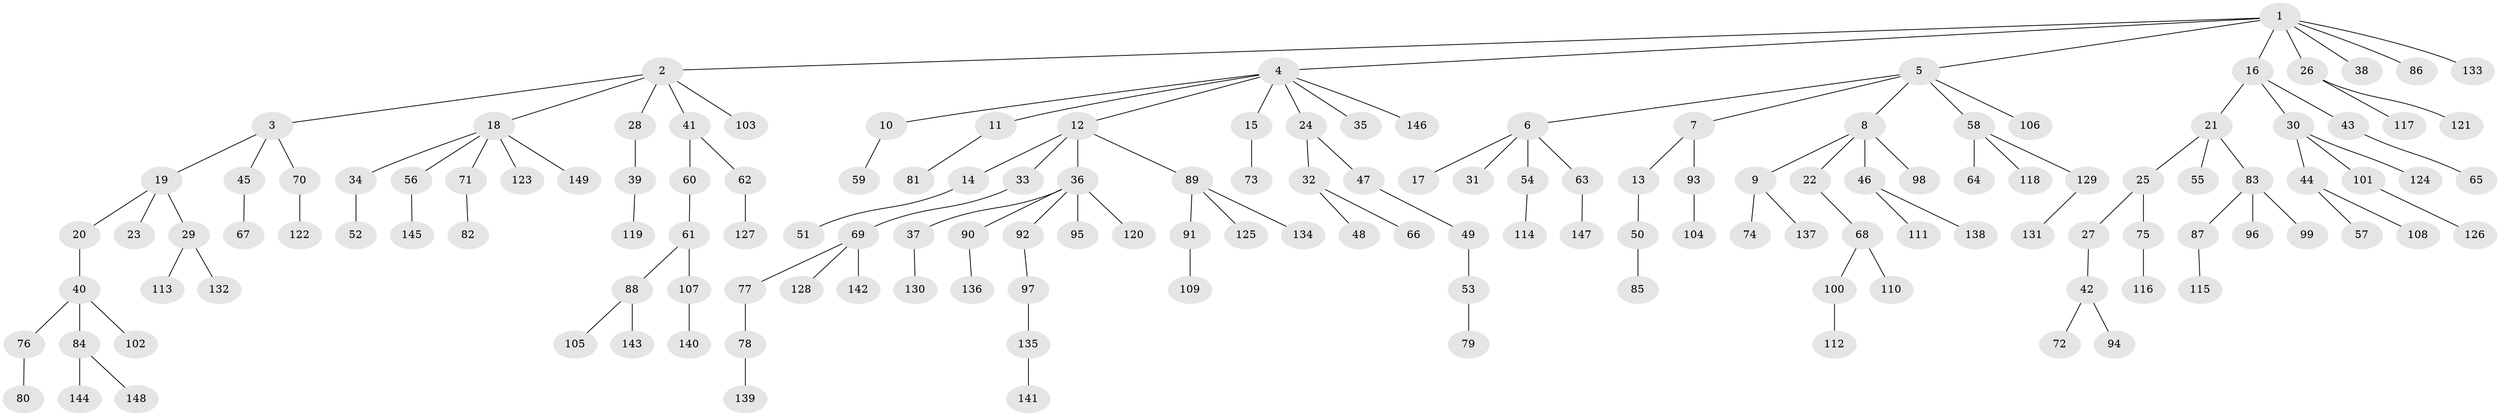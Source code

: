 // coarse degree distribution, {4: 0.05084745762711865, 1: 0.7627118644067796, 2: 0.1694915254237288, 39: 0.01694915254237288}
// Generated by graph-tools (version 1.1) at 2025/56/03/04/25 21:56:35]
// undirected, 149 vertices, 148 edges
graph export_dot {
graph [start="1"]
  node [color=gray90,style=filled];
  1;
  2;
  3;
  4;
  5;
  6;
  7;
  8;
  9;
  10;
  11;
  12;
  13;
  14;
  15;
  16;
  17;
  18;
  19;
  20;
  21;
  22;
  23;
  24;
  25;
  26;
  27;
  28;
  29;
  30;
  31;
  32;
  33;
  34;
  35;
  36;
  37;
  38;
  39;
  40;
  41;
  42;
  43;
  44;
  45;
  46;
  47;
  48;
  49;
  50;
  51;
  52;
  53;
  54;
  55;
  56;
  57;
  58;
  59;
  60;
  61;
  62;
  63;
  64;
  65;
  66;
  67;
  68;
  69;
  70;
  71;
  72;
  73;
  74;
  75;
  76;
  77;
  78;
  79;
  80;
  81;
  82;
  83;
  84;
  85;
  86;
  87;
  88;
  89;
  90;
  91;
  92;
  93;
  94;
  95;
  96;
  97;
  98;
  99;
  100;
  101;
  102;
  103;
  104;
  105;
  106;
  107;
  108;
  109;
  110;
  111;
  112;
  113;
  114;
  115;
  116;
  117;
  118;
  119;
  120;
  121;
  122;
  123;
  124;
  125;
  126;
  127;
  128;
  129;
  130;
  131;
  132;
  133;
  134;
  135;
  136;
  137;
  138;
  139;
  140;
  141;
  142;
  143;
  144;
  145;
  146;
  147;
  148;
  149;
  1 -- 2;
  1 -- 4;
  1 -- 5;
  1 -- 16;
  1 -- 26;
  1 -- 38;
  1 -- 86;
  1 -- 133;
  2 -- 3;
  2 -- 18;
  2 -- 28;
  2 -- 41;
  2 -- 103;
  3 -- 19;
  3 -- 45;
  3 -- 70;
  4 -- 10;
  4 -- 11;
  4 -- 12;
  4 -- 15;
  4 -- 24;
  4 -- 35;
  4 -- 146;
  5 -- 6;
  5 -- 7;
  5 -- 8;
  5 -- 58;
  5 -- 106;
  6 -- 17;
  6 -- 31;
  6 -- 54;
  6 -- 63;
  7 -- 13;
  7 -- 93;
  8 -- 9;
  8 -- 22;
  8 -- 46;
  8 -- 98;
  9 -- 74;
  9 -- 137;
  10 -- 59;
  11 -- 81;
  12 -- 14;
  12 -- 33;
  12 -- 36;
  12 -- 89;
  13 -- 50;
  14 -- 51;
  15 -- 73;
  16 -- 21;
  16 -- 30;
  16 -- 43;
  18 -- 34;
  18 -- 56;
  18 -- 71;
  18 -- 123;
  18 -- 149;
  19 -- 20;
  19 -- 23;
  19 -- 29;
  20 -- 40;
  21 -- 25;
  21 -- 55;
  21 -- 83;
  22 -- 68;
  24 -- 32;
  24 -- 47;
  25 -- 27;
  25 -- 75;
  26 -- 117;
  26 -- 121;
  27 -- 42;
  28 -- 39;
  29 -- 113;
  29 -- 132;
  30 -- 44;
  30 -- 101;
  30 -- 124;
  32 -- 48;
  32 -- 66;
  33 -- 69;
  34 -- 52;
  36 -- 37;
  36 -- 90;
  36 -- 92;
  36 -- 95;
  36 -- 120;
  37 -- 130;
  39 -- 119;
  40 -- 76;
  40 -- 84;
  40 -- 102;
  41 -- 60;
  41 -- 62;
  42 -- 72;
  42 -- 94;
  43 -- 65;
  44 -- 57;
  44 -- 108;
  45 -- 67;
  46 -- 111;
  46 -- 138;
  47 -- 49;
  49 -- 53;
  50 -- 85;
  53 -- 79;
  54 -- 114;
  56 -- 145;
  58 -- 64;
  58 -- 118;
  58 -- 129;
  60 -- 61;
  61 -- 88;
  61 -- 107;
  62 -- 127;
  63 -- 147;
  68 -- 100;
  68 -- 110;
  69 -- 77;
  69 -- 128;
  69 -- 142;
  70 -- 122;
  71 -- 82;
  75 -- 116;
  76 -- 80;
  77 -- 78;
  78 -- 139;
  83 -- 87;
  83 -- 96;
  83 -- 99;
  84 -- 144;
  84 -- 148;
  87 -- 115;
  88 -- 105;
  88 -- 143;
  89 -- 91;
  89 -- 125;
  89 -- 134;
  90 -- 136;
  91 -- 109;
  92 -- 97;
  93 -- 104;
  97 -- 135;
  100 -- 112;
  101 -- 126;
  107 -- 140;
  129 -- 131;
  135 -- 141;
}
